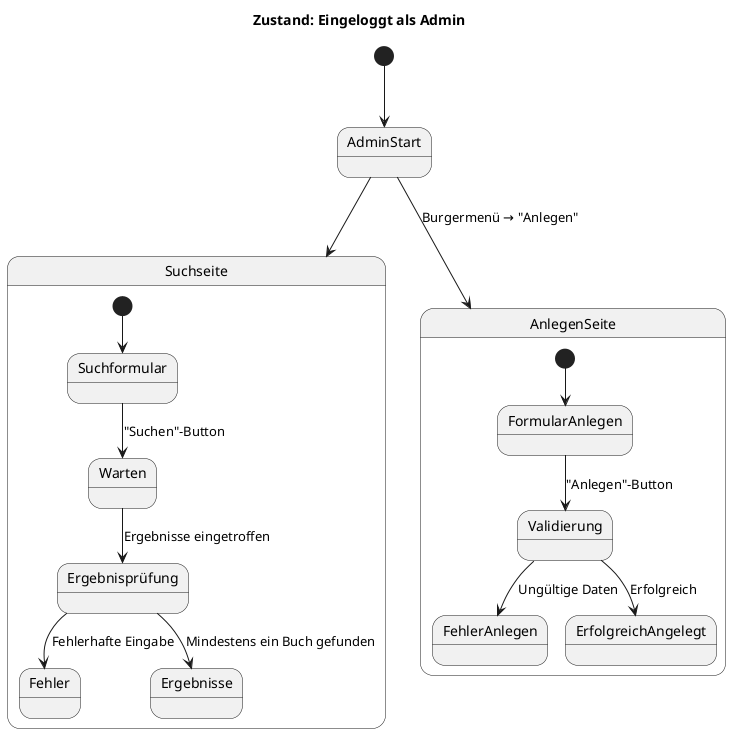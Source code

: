 @startuml admin_zustand
title Zustand: Eingeloggt als Admin

[*] --> AdminStart

' Startpunkt zeigt sowohl auf Suche als auch auf Anlegen-Menüoption
AdminStart --> Suchseite
AdminStart --> AnlegenSeite : Burgermenü → "Anlegen"

' SUCHE wie beim User
state Suchseite {
  [*] --> Suchformular
  Suchformular --> Warten : "Suchen"-Button
  Warten --> Ergebnisprüfung : Ergebnisse eingetroffen
  Ergebnisprüfung --> Fehler : Fehlerhafte Eingabe
  Ergebnisprüfung --> Ergebnisse : Mindestens ein Buch gefunden
}

' ANLEGEN als separater Bereich
state AnlegenSeite {
  [*] --> FormularAnlegen
  FormularAnlegen --> Validierung : "Anlegen"-Button
  Validierung --> FehlerAnlegen : Ungültige Daten
  Validierung --> ErfolgreichAngelegt : Erfolgreich
}

@enduml
